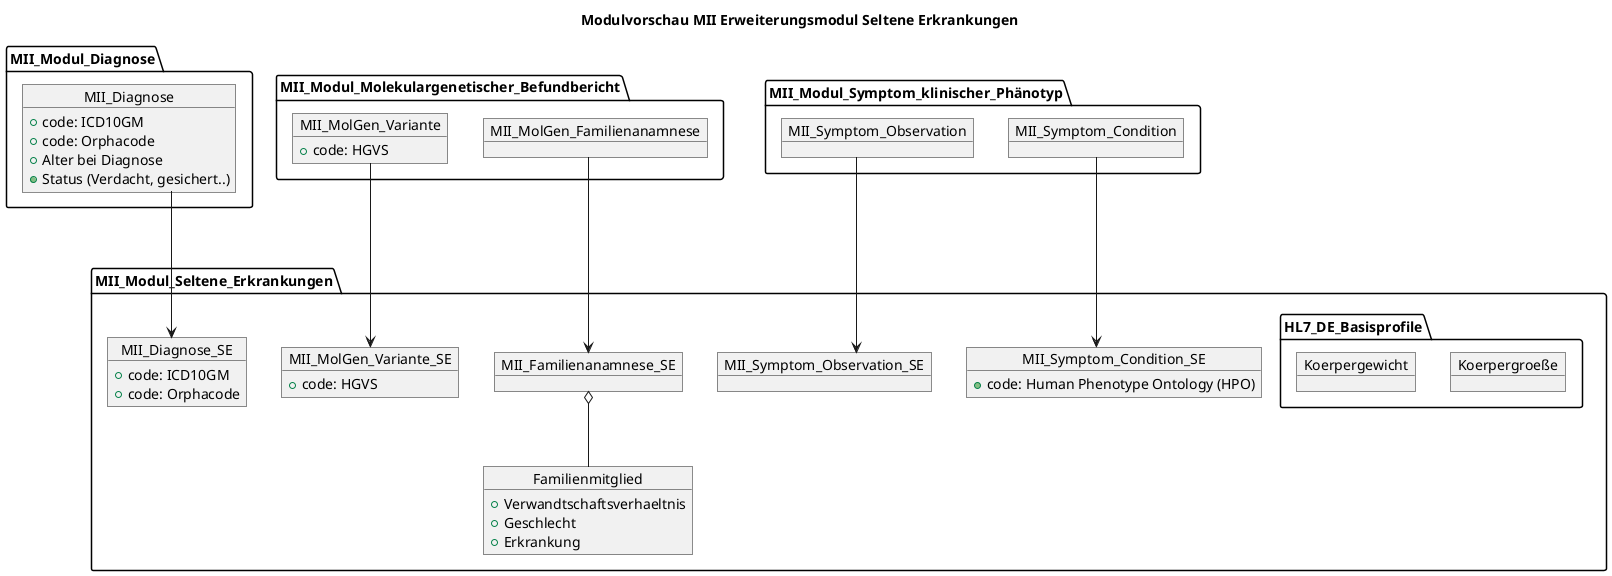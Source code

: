 @startuml MII_SE_Overview
skinparam Linetype ortho
'skinparam linetype polyline

title Modulvorschau MII Erweiterungsmodul Seltene Erkrankungen

package MII_Modul_Diagnose {
    object MII_Diagnose {
        + code: ICD10GM
        + code: Orphacode
        + Alter bei Diagnose
        + Status (Verdacht, gesichert..)
    }
}



package MII_Modul_Molekulargenetischer_Befundbericht {
    object MII_MolGen_Variante {
        + code: HGVS
    }
    object MII_MolGen_Familienanamnese
}

package MII_Modul_Symptom_klinischer_Phänotyp {
    object MII_Symptom_Observation
    object MII_Symptom_Condition
 
}

package MII_Modul_Seltene_Erkrankungen {
    object MII_Diagnose_SE {
        + code: ICD10GM
        + code: Orphacode
    }
    object MII_Symptom_Observation_SE
    object MII_Symptom_Condition_SE {
    + code: Human Phenotype Ontology (HPO)
    }
    object MII_Familienanamnese_SE 
    object Familienmitglied {
            + Verwandtschaftsverhaeltnis
            + Geschlecht
            + Erkrankung
        }
    

    object MII_MolGen_Variante_SE {
         + code: HGVS
    }
    
    package HL7_DE_Basisprofile {
    object Koerpergroeße
    object Koerpergewicht
    }

}

MII_Diagnose -down--> MII_Diagnose_SE
MII_Symptom_Observation -down--> MII_Symptom_Observation_SE
MII_Symptom_Condition -down--> MII_Symptom_Condition_SE
MII_MolGen_Familienanamnese -down--> MII_Familienanamnese_SE
MII_MolGen_Variante -down--> MII_MolGen_Variante_SE
MII_Familienanamnese_SE o-down- Familienmitglied 

@enduml